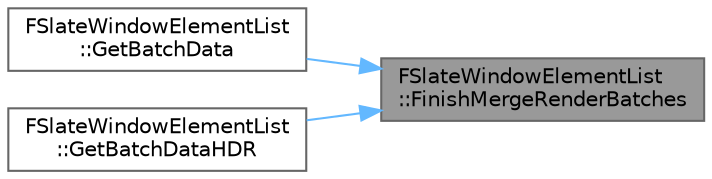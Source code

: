 digraph "FSlateWindowElementList::FinishMergeRenderBatches"
{
 // INTERACTIVE_SVG=YES
 // LATEX_PDF_SIZE
  bgcolor="transparent";
  edge [fontname=Helvetica,fontsize=10,labelfontname=Helvetica,labelfontsize=10];
  node [fontname=Helvetica,fontsize=10,shape=box,height=0.2,width=0.4];
  rankdir="RL";
  Node1 [id="Node000001",label="FSlateWindowElementList\l::FinishMergeRenderBatches",height=0.2,width=0.4,color="gray40", fillcolor="grey60", style="filled", fontcolor="black",tooltip=" "];
  Node1 -> Node2 [id="edge1_Node000001_Node000002",dir="back",color="steelblue1",style="solid",tooltip=" "];
  Node2 [id="Node000002",label="FSlateWindowElementList\l::GetBatchData",height=0.2,width=0.4,color="grey40", fillcolor="white", style="filled",URL="$d0/d2e/classFSlateWindowElementList.html#a355d0afb715fee6caddcb4591f1faeb8",tooltip=" "];
  Node1 -> Node3 [id="edge2_Node000001_Node000003",dir="back",color="steelblue1",style="solid",tooltip=" "];
  Node3 [id="Node000003",label="FSlateWindowElementList\l::GetBatchDataHDR",height=0.2,width=0.4,color="grey40", fillcolor="white", style="filled",URL="$d0/d2e/classFSlateWindowElementList.html#ad94c39469f0e8029b31a654a6b9762bb",tooltip=" "];
}
